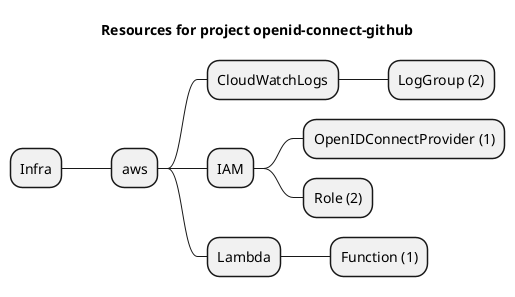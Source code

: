 @startmindmap
title Resources for project openid-connect-github
skinparam monochrome true
+ Infra
++ aws
+++ CloudWatchLogs
++++ LogGroup (2)
+++ IAM
++++ OpenIDConnectProvider (1)
++++ Role (2)
+++ Lambda
++++ Function (1)
@endmindmap